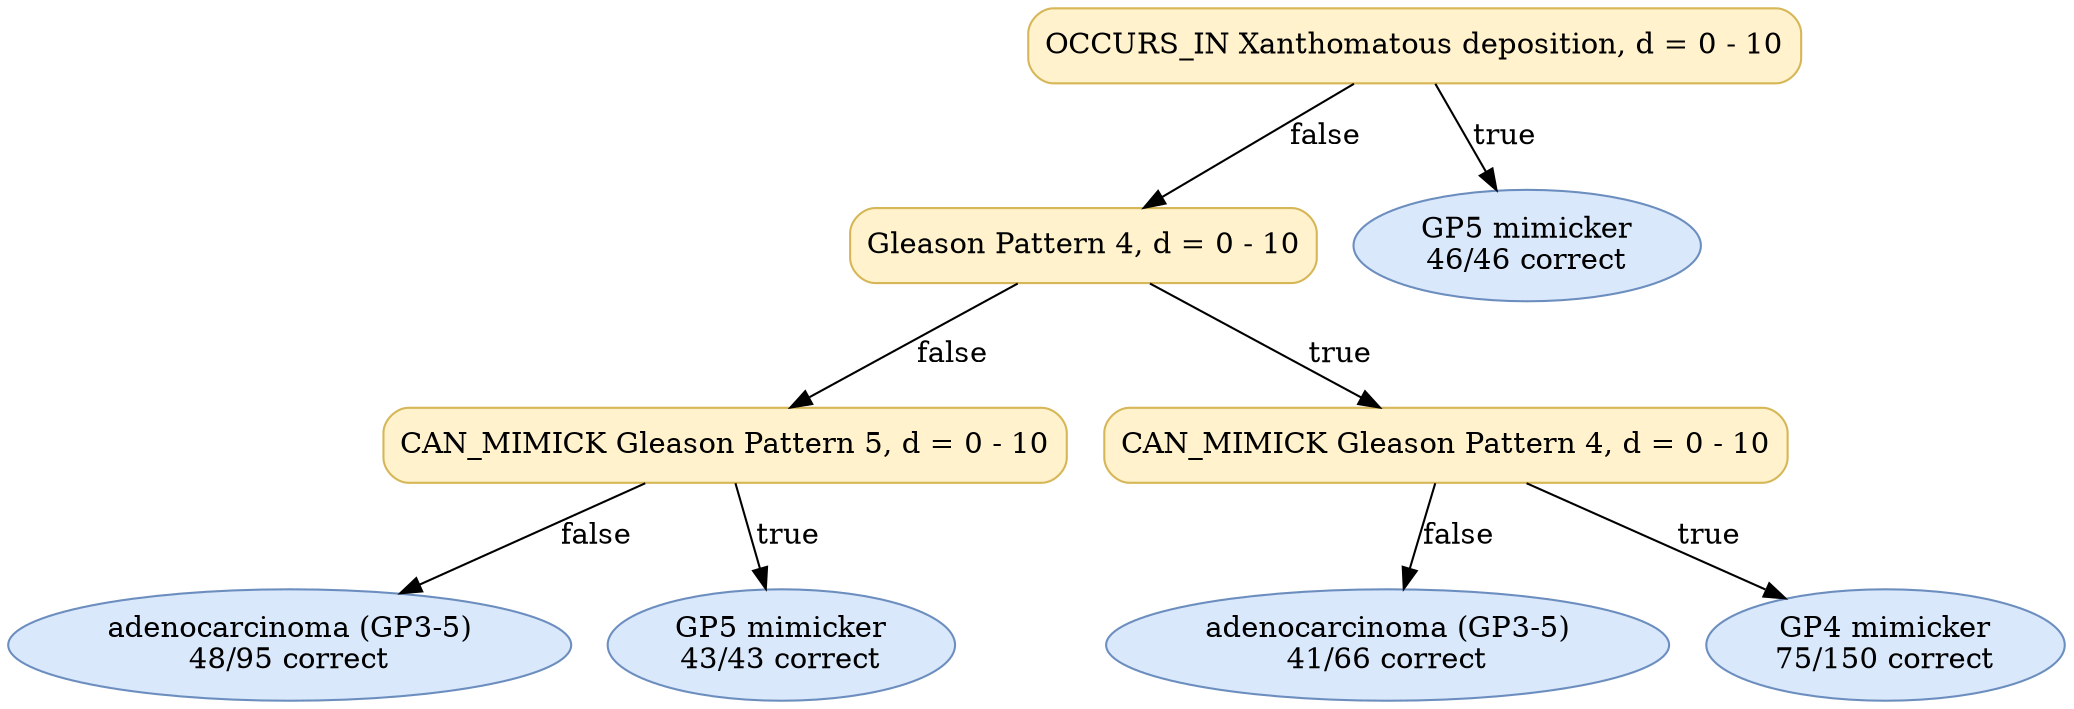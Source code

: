digraph "DT" {
fontname="Times-Roman";
label="";
node [fontname="Times-Roman"];
Node1 [color="#D6B656", fillcolor="#FFF2CC", label="OCCURS_IN Xanthomatous deposition, d = 0 - 10", shape="box", style="rounded,filled"];
Node2 [color="#D6B656", fillcolor="#FFF2CC", label="Gleason Pattern 4, d = 0 - 10", shape="box", style="rounded,filled"];
Node3 [color="#D6B656", fillcolor="#FFF2CC", label="CAN_MIMICK Gleason Pattern 5, d = 0 - 10", shape="box", style="rounded,filled"];
Node4 [color="#6C8EBF", fillcolor="#DAE8FC", label=<adenocarcinoma (GP3-5)<br/>48/95 correct>, shape="ellipse", style="rounded,filled"];
Node5 [color="#6C8EBF", fillcolor="#DAE8FC", label=<GP5 mimicker<br/>43/43 correct>, shape="ellipse", style="rounded,filled"];
Node6 [color="#D6B656", fillcolor="#FFF2CC", label="CAN_MIMICK Gleason Pattern 4, d = 0 - 10", shape="box", style="rounded,filled"];
Node7 [color="#6C8EBF", fillcolor="#DAE8FC", label=<adenocarcinoma (GP3-5)<br/>41/66 correct>, shape="ellipse", style="rounded,filled"];
Node8 [color="#6C8EBF", fillcolor="#DAE8FC", label=<GP4 mimicker<br/>75/150 correct>, shape="ellipse", style="rounded,filled"];
Node9 [color="#6C8EBF", fillcolor="#DAE8FC", label=<GP5 mimicker<br/>46/46 correct>, shape="ellipse", style="rounded,filled"];
Node1 -> Node2  [key=0, label="false"];
Node1 -> Node9  [key=0, label="true"];
Node2 -> Node3  [key=0, label="false"];
Node2 -> Node6  [key=0, label="true"];
Node3 -> Node4  [key=0, label="false"];
Node3 -> Node5  [key=0, label="true"];
Node6 -> Node7  [key=0, label="false"];
Node6 -> Node8  [key=0, label="true"];
}
